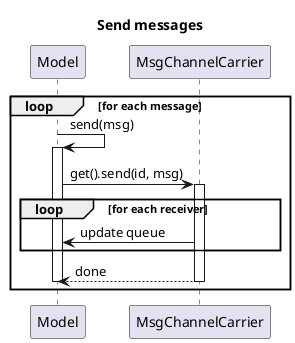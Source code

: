 @startuml

title Send messages

loop for each message
    Model -> Model ++ : send(msg)
    Model -> MsgChannelCarrier ++ : get().send(id, msg)
    loop for each receiver
        MsgChannelCarrier -> Model : update queue
    end loop
    return done
    deactivate Model
end loop

@enduml